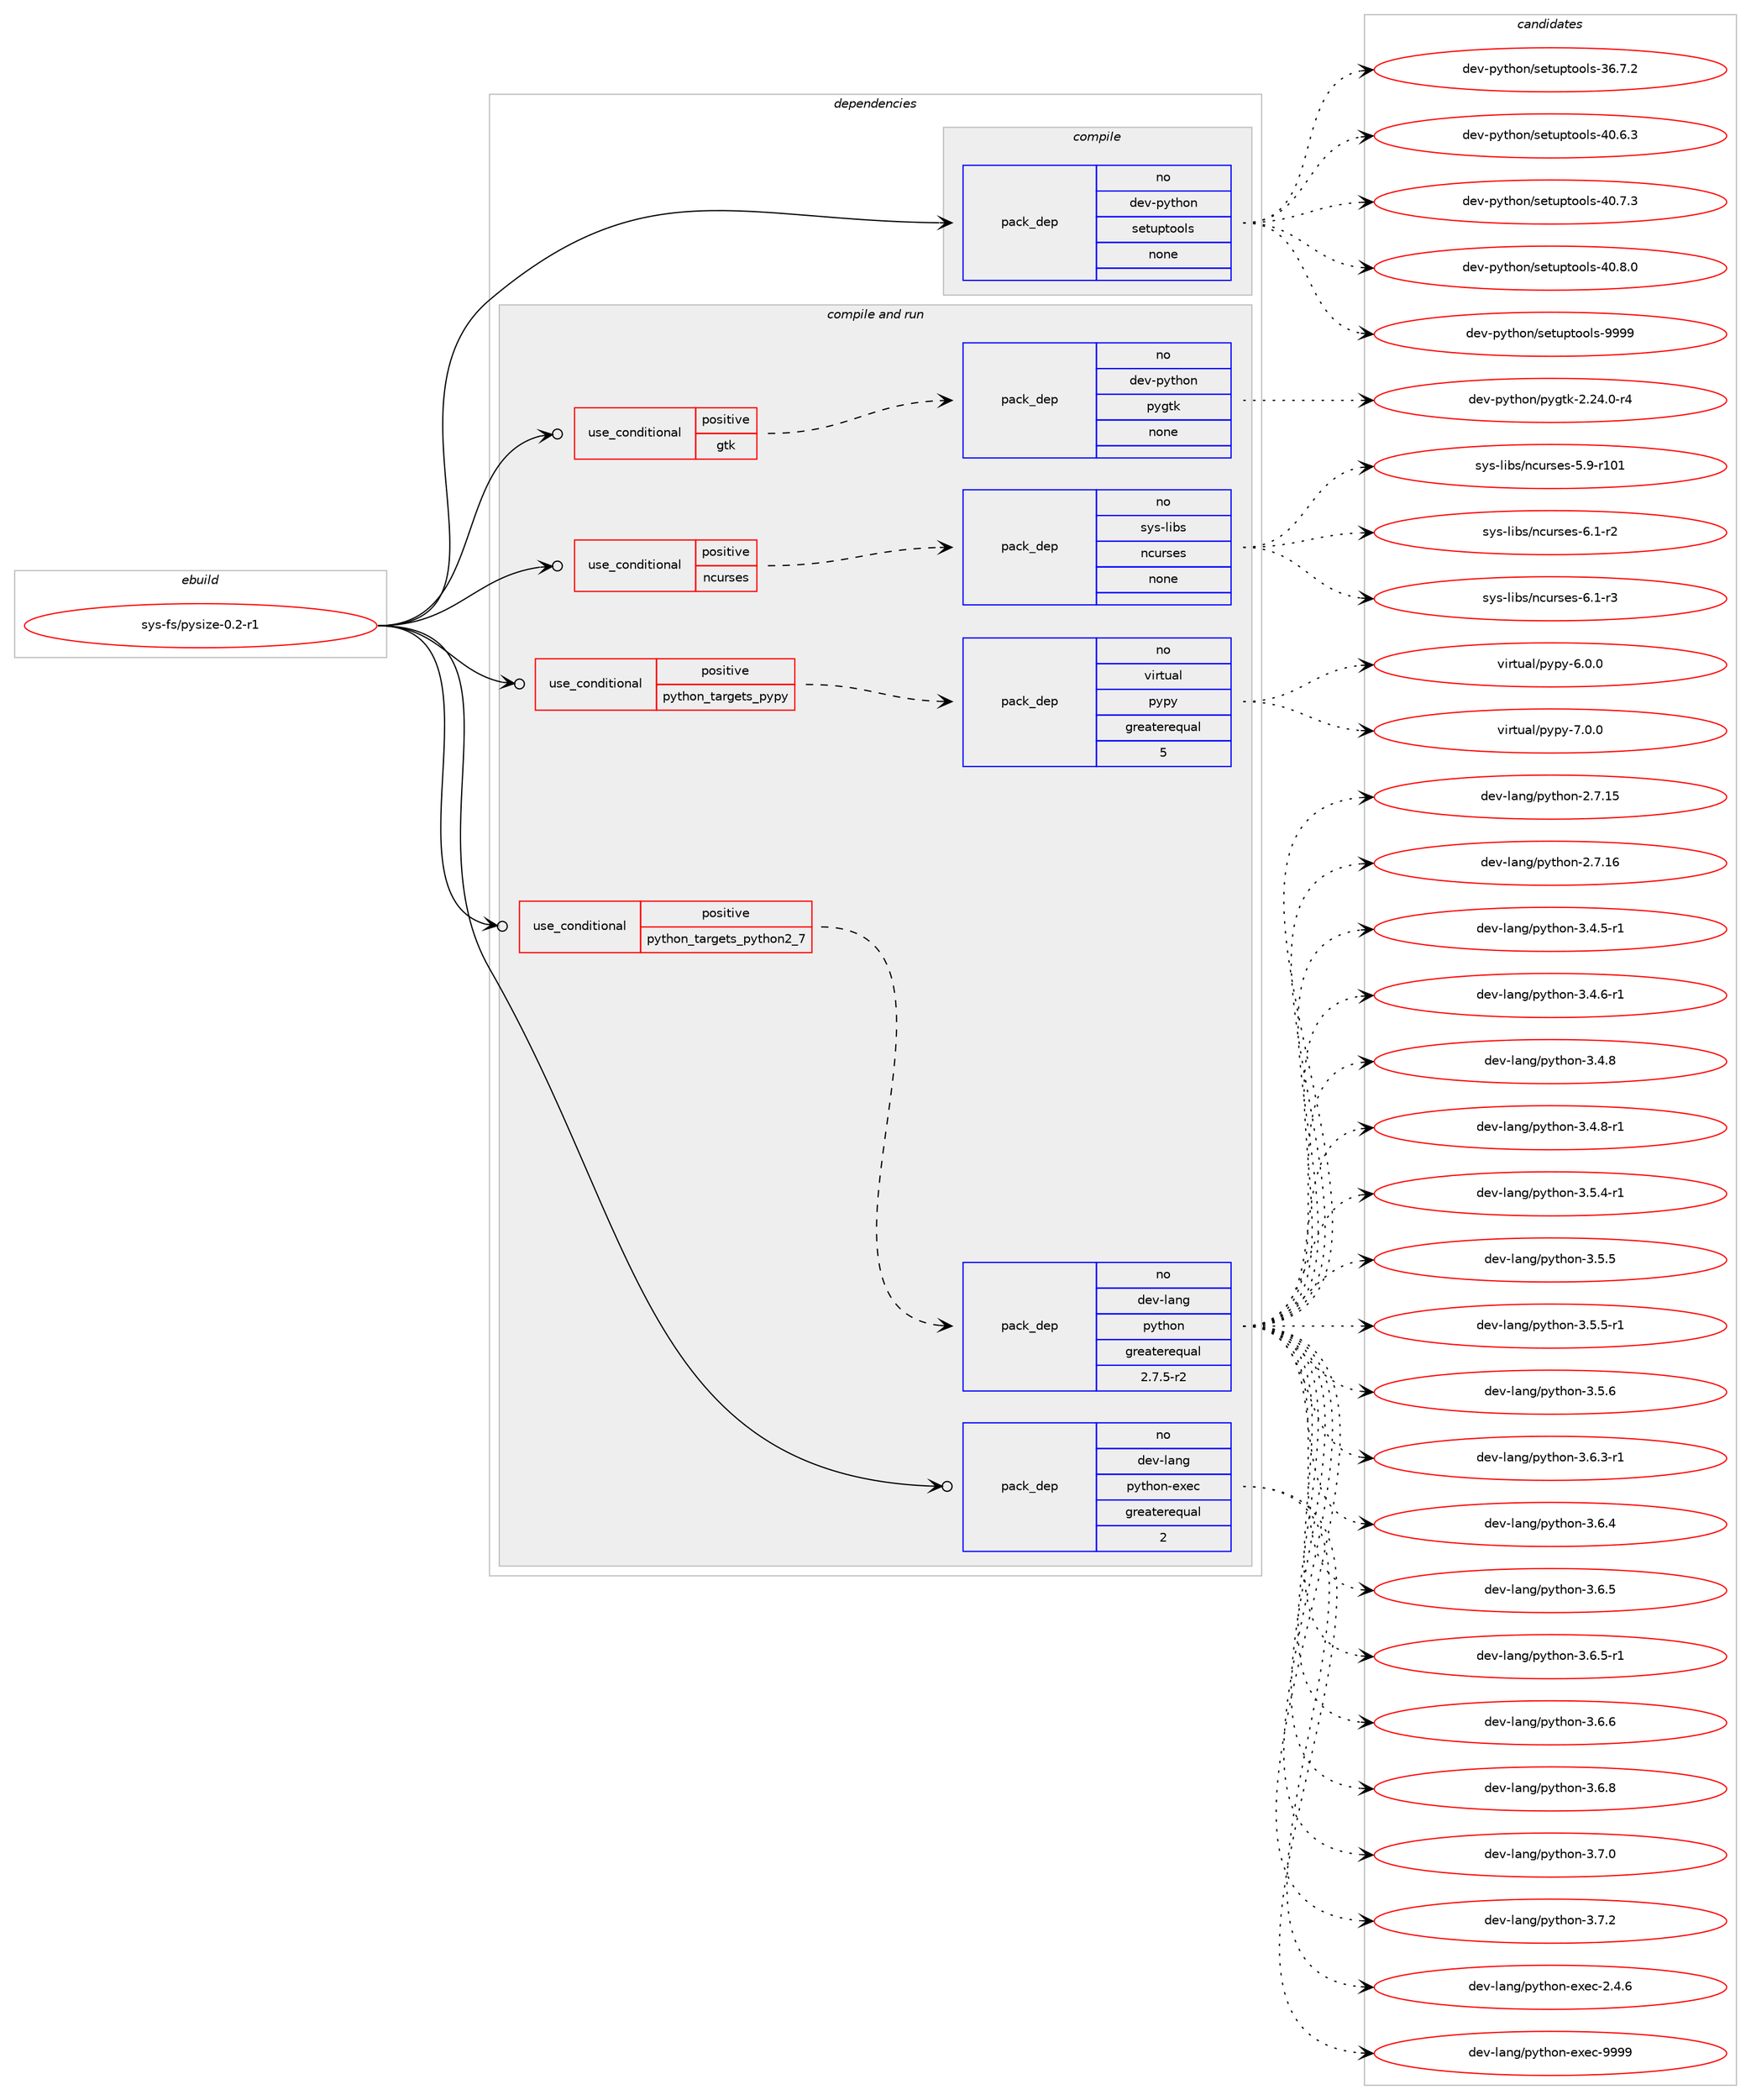 digraph prolog {

# *************
# Graph options
# *************

newrank=true;
concentrate=true;
compound=true;
graph [rankdir=LR,fontname=Helvetica,fontsize=10,ranksep=1.5];#, ranksep=2.5, nodesep=0.2];
edge  [arrowhead=vee];
node  [fontname=Helvetica,fontsize=10];

# **********
# The ebuild
# **********

subgraph cluster_leftcol {
color=gray;
rank=same;
label=<<i>ebuild</i>>;
id [label="sys-fs/pysize-0.2-r1", color=red, width=4, href="../sys-fs/pysize-0.2-r1.svg"];
}

# ****************
# The dependencies
# ****************

subgraph cluster_midcol {
color=gray;
label=<<i>dependencies</i>>;
subgraph cluster_compile {
fillcolor="#eeeeee";
style=filled;
label=<<i>compile</i>>;
subgraph pack1243477 {
dependency1732683 [label=<<TABLE BORDER="0" CELLBORDER="1" CELLSPACING="0" CELLPADDING="4" WIDTH="220"><TR><TD ROWSPAN="6" CELLPADDING="30">pack_dep</TD></TR><TR><TD WIDTH="110">no</TD></TR><TR><TD>dev-python</TD></TR><TR><TD>setuptools</TD></TR><TR><TD>none</TD></TR><TR><TD></TD></TR></TABLE>>, shape=none, color=blue];
}
id:e -> dependency1732683:w [weight=20,style="solid",arrowhead="vee"];
}
subgraph cluster_compileandrun {
fillcolor="#eeeeee";
style=filled;
label=<<i>compile and run</i>>;
subgraph cond460750 {
dependency1732684 [label=<<TABLE BORDER="0" CELLBORDER="1" CELLSPACING="0" CELLPADDING="4"><TR><TD ROWSPAN="3" CELLPADDING="10">use_conditional</TD></TR><TR><TD>positive</TD></TR><TR><TD>gtk</TD></TR></TABLE>>, shape=none, color=red];
subgraph pack1243478 {
dependency1732685 [label=<<TABLE BORDER="0" CELLBORDER="1" CELLSPACING="0" CELLPADDING="4" WIDTH="220"><TR><TD ROWSPAN="6" CELLPADDING="30">pack_dep</TD></TR><TR><TD WIDTH="110">no</TD></TR><TR><TD>dev-python</TD></TR><TR><TD>pygtk</TD></TR><TR><TD>none</TD></TR><TR><TD></TD></TR></TABLE>>, shape=none, color=blue];
}
dependency1732684:e -> dependency1732685:w [weight=20,style="dashed",arrowhead="vee"];
}
id:e -> dependency1732684:w [weight=20,style="solid",arrowhead="odotvee"];
subgraph cond460751 {
dependency1732686 [label=<<TABLE BORDER="0" CELLBORDER="1" CELLSPACING="0" CELLPADDING="4"><TR><TD ROWSPAN="3" CELLPADDING="10">use_conditional</TD></TR><TR><TD>positive</TD></TR><TR><TD>ncurses</TD></TR></TABLE>>, shape=none, color=red];
subgraph pack1243479 {
dependency1732687 [label=<<TABLE BORDER="0" CELLBORDER="1" CELLSPACING="0" CELLPADDING="4" WIDTH="220"><TR><TD ROWSPAN="6" CELLPADDING="30">pack_dep</TD></TR><TR><TD WIDTH="110">no</TD></TR><TR><TD>sys-libs</TD></TR><TR><TD>ncurses</TD></TR><TR><TD>none</TD></TR><TR><TD></TD></TR></TABLE>>, shape=none, color=blue];
}
dependency1732686:e -> dependency1732687:w [weight=20,style="dashed",arrowhead="vee"];
}
id:e -> dependency1732686:w [weight=20,style="solid",arrowhead="odotvee"];
subgraph cond460752 {
dependency1732688 [label=<<TABLE BORDER="0" CELLBORDER="1" CELLSPACING="0" CELLPADDING="4"><TR><TD ROWSPAN="3" CELLPADDING="10">use_conditional</TD></TR><TR><TD>positive</TD></TR><TR><TD>python_targets_pypy</TD></TR></TABLE>>, shape=none, color=red];
subgraph pack1243480 {
dependency1732689 [label=<<TABLE BORDER="0" CELLBORDER="1" CELLSPACING="0" CELLPADDING="4" WIDTH="220"><TR><TD ROWSPAN="6" CELLPADDING="30">pack_dep</TD></TR><TR><TD WIDTH="110">no</TD></TR><TR><TD>virtual</TD></TR><TR><TD>pypy</TD></TR><TR><TD>greaterequal</TD></TR><TR><TD>5</TD></TR></TABLE>>, shape=none, color=blue];
}
dependency1732688:e -> dependency1732689:w [weight=20,style="dashed",arrowhead="vee"];
}
id:e -> dependency1732688:w [weight=20,style="solid",arrowhead="odotvee"];
subgraph cond460753 {
dependency1732690 [label=<<TABLE BORDER="0" CELLBORDER="1" CELLSPACING="0" CELLPADDING="4"><TR><TD ROWSPAN="3" CELLPADDING="10">use_conditional</TD></TR><TR><TD>positive</TD></TR><TR><TD>python_targets_python2_7</TD></TR></TABLE>>, shape=none, color=red];
subgraph pack1243481 {
dependency1732691 [label=<<TABLE BORDER="0" CELLBORDER="1" CELLSPACING="0" CELLPADDING="4" WIDTH="220"><TR><TD ROWSPAN="6" CELLPADDING="30">pack_dep</TD></TR><TR><TD WIDTH="110">no</TD></TR><TR><TD>dev-lang</TD></TR><TR><TD>python</TD></TR><TR><TD>greaterequal</TD></TR><TR><TD>2.7.5-r2</TD></TR></TABLE>>, shape=none, color=blue];
}
dependency1732690:e -> dependency1732691:w [weight=20,style="dashed",arrowhead="vee"];
}
id:e -> dependency1732690:w [weight=20,style="solid",arrowhead="odotvee"];
subgraph pack1243482 {
dependency1732692 [label=<<TABLE BORDER="0" CELLBORDER="1" CELLSPACING="0" CELLPADDING="4" WIDTH="220"><TR><TD ROWSPAN="6" CELLPADDING="30">pack_dep</TD></TR><TR><TD WIDTH="110">no</TD></TR><TR><TD>dev-lang</TD></TR><TR><TD>python-exec</TD></TR><TR><TD>greaterequal</TD></TR><TR><TD>2</TD></TR></TABLE>>, shape=none, color=blue];
}
id:e -> dependency1732692:w [weight=20,style="solid",arrowhead="odotvee"];
}
subgraph cluster_run {
fillcolor="#eeeeee";
style=filled;
label=<<i>run</i>>;
}
}

# **************
# The candidates
# **************

subgraph cluster_choices {
rank=same;
color=gray;
label=<<i>candidates</i>>;

subgraph choice1243477 {
color=black;
nodesep=1;
choice100101118451121211161041111104711510111611711211611111110811545515446554650 [label="dev-python/setuptools-36.7.2", color=red, width=4,href="../dev-python/setuptools-36.7.2.svg"];
choice100101118451121211161041111104711510111611711211611111110811545524846544651 [label="dev-python/setuptools-40.6.3", color=red, width=4,href="../dev-python/setuptools-40.6.3.svg"];
choice100101118451121211161041111104711510111611711211611111110811545524846554651 [label="dev-python/setuptools-40.7.3", color=red, width=4,href="../dev-python/setuptools-40.7.3.svg"];
choice100101118451121211161041111104711510111611711211611111110811545524846564648 [label="dev-python/setuptools-40.8.0", color=red, width=4,href="../dev-python/setuptools-40.8.0.svg"];
choice10010111845112121116104111110471151011161171121161111111081154557575757 [label="dev-python/setuptools-9999", color=red, width=4,href="../dev-python/setuptools-9999.svg"];
dependency1732683:e -> choice100101118451121211161041111104711510111611711211611111110811545515446554650:w [style=dotted,weight="100"];
dependency1732683:e -> choice100101118451121211161041111104711510111611711211611111110811545524846544651:w [style=dotted,weight="100"];
dependency1732683:e -> choice100101118451121211161041111104711510111611711211611111110811545524846554651:w [style=dotted,weight="100"];
dependency1732683:e -> choice100101118451121211161041111104711510111611711211611111110811545524846564648:w [style=dotted,weight="100"];
dependency1732683:e -> choice10010111845112121116104111110471151011161171121161111111081154557575757:w [style=dotted,weight="100"];
}
subgraph choice1243478 {
color=black;
nodesep=1;
choice1001011184511212111610411111047112121103116107455046505246484511452 [label="dev-python/pygtk-2.24.0-r4", color=red, width=4,href="../dev-python/pygtk-2.24.0-r4.svg"];
dependency1732685:e -> choice1001011184511212111610411111047112121103116107455046505246484511452:w [style=dotted,weight="100"];
}
subgraph choice1243479 {
color=black;
nodesep=1;
choice115121115451081059811547110991171141151011154553465745114494849 [label="sys-libs/ncurses-5.9-r101", color=red, width=4,href="../sys-libs/ncurses-5.9-r101.svg"];
choice11512111545108105981154711099117114115101115455446494511450 [label="sys-libs/ncurses-6.1-r2", color=red, width=4,href="../sys-libs/ncurses-6.1-r2.svg"];
choice11512111545108105981154711099117114115101115455446494511451 [label="sys-libs/ncurses-6.1-r3", color=red, width=4,href="../sys-libs/ncurses-6.1-r3.svg"];
dependency1732687:e -> choice115121115451081059811547110991171141151011154553465745114494849:w [style=dotted,weight="100"];
dependency1732687:e -> choice11512111545108105981154711099117114115101115455446494511450:w [style=dotted,weight="100"];
dependency1732687:e -> choice11512111545108105981154711099117114115101115455446494511451:w [style=dotted,weight="100"];
}
subgraph choice1243480 {
color=black;
nodesep=1;
choice1181051141161179710847112121112121455446484648 [label="virtual/pypy-6.0.0", color=red, width=4,href="../virtual/pypy-6.0.0.svg"];
choice1181051141161179710847112121112121455546484648 [label="virtual/pypy-7.0.0", color=red, width=4,href="../virtual/pypy-7.0.0.svg"];
dependency1732689:e -> choice1181051141161179710847112121112121455446484648:w [style=dotted,weight="100"];
dependency1732689:e -> choice1181051141161179710847112121112121455546484648:w [style=dotted,weight="100"];
}
subgraph choice1243481 {
color=black;
nodesep=1;
choice10010111845108971101034711212111610411111045504655464953 [label="dev-lang/python-2.7.15", color=red, width=4,href="../dev-lang/python-2.7.15.svg"];
choice10010111845108971101034711212111610411111045504655464954 [label="dev-lang/python-2.7.16", color=red, width=4,href="../dev-lang/python-2.7.16.svg"];
choice1001011184510897110103471121211161041111104551465246534511449 [label="dev-lang/python-3.4.5-r1", color=red, width=4,href="../dev-lang/python-3.4.5-r1.svg"];
choice1001011184510897110103471121211161041111104551465246544511449 [label="dev-lang/python-3.4.6-r1", color=red, width=4,href="../dev-lang/python-3.4.6-r1.svg"];
choice100101118451089711010347112121116104111110455146524656 [label="dev-lang/python-3.4.8", color=red, width=4,href="../dev-lang/python-3.4.8.svg"];
choice1001011184510897110103471121211161041111104551465246564511449 [label="dev-lang/python-3.4.8-r1", color=red, width=4,href="../dev-lang/python-3.4.8-r1.svg"];
choice1001011184510897110103471121211161041111104551465346524511449 [label="dev-lang/python-3.5.4-r1", color=red, width=4,href="../dev-lang/python-3.5.4-r1.svg"];
choice100101118451089711010347112121116104111110455146534653 [label="dev-lang/python-3.5.5", color=red, width=4,href="../dev-lang/python-3.5.5.svg"];
choice1001011184510897110103471121211161041111104551465346534511449 [label="dev-lang/python-3.5.5-r1", color=red, width=4,href="../dev-lang/python-3.5.5-r1.svg"];
choice100101118451089711010347112121116104111110455146534654 [label="dev-lang/python-3.5.6", color=red, width=4,href="../dev-lang/python-3.5.6.svg"];
choice1001011184510897110103471121211161041111104551465446514511449 [label="dev-lang/python-3.6.3-r1", color=red, width=4,href="../dev-lang/python-3.6.3-r1.svg"];
choice100101118451089711010347112121116104111110455146544652 [label="dev-lang/python-3.6.4", color=red, width=4,href="../dev-lang/python-3.6.4.svg"];
choice100101118451089711010347112121116104111110455146544653 [label="dev-lang/python-3.6.5", color=red, width=4,href="../dev-lang/python-3.6.5.svg"];
choice1001011184510897110103471121211161041111104551465446534511449 [label="dev-lang/python-3.6.5-r1", color=red, width=4,href="../dev-lang/python-3.6.5-r1.svg"];
choice100101118451089711010347112121116104111110455146544654 [label="dev-lang/python-3.6.6", color=red, width=4,href="../dev-lang/python-3.6.6.svg"];
choice100101118451089711010347112121116104111110455146544656 [label="dev-lang/python-3.6.8", color=red, width=4,href="../dev-lang/python-3.6.8.svg"];
choice100101118451089711010347112121116104111110455146554648 [label="dev-lang/python-3.7.0", color=red, width=4,href="../dev-lang/python-3.7.0.svg"];
choice100101118451089711010347112121116104111110455146554650 [label="dev-lang/python-3.7.2", color=red, width=4,href="../dev-lang/python-3.7.2.svg"];
dependency1732691:e -> choice10010111845108971101034711212111610411111045504655464953:w [style=dotted,weight="100"];
dependency1732691:e -> choice10010111845108971101034711212111610411111045504655464954:w [style=dotted,weight="100"];
dependency1732691:e -> choice1001011184510897110103471121211161041111104551465246534511449:w [style=dotted,weight="100"];
dependency1732691:e -> choice1001011184510897110103471121211161041111104551465246544511449:w [style=dotted,weight="100"];
dependency1732691:e -> choice100101118451089711010347112121116104111110455146524656:w [style=dotted,weight="100"];
dependency1732691:e -> choice1001011184510897110103471121211161041111104551465246564511449:w [style=dotted,weight="100"];
dependency1732691:e -> choice1001011184510897110103471121211161041111104551465346524511449:w [style=dotted,weight="100"];
dependency1732691:e -> choice100101118451089711010347112121116104111110455146534653:w [style=dotted,weight="100"];
dependency1732691:e -> choice1001011184510897110103471121211161041111104551465346534511449:w [style=dotted,weight="100"];
dependency1732691:e -> choice100101118451089711010347112121116104111110455146534654:w [style=dotted,weight="100"];
dependency1732691:e -> choice1001011184510897110103471121211161041111104551465446514511449:w [style=dotted,weight="100"];
dependency1732691:e -> choice100101118451089711010347112121116104111110455146544652:w [style=dotted,weight="100"];
dependency1732691:e -> choice100101118451089711010347112121116104111110455146544653:w [style=dotted,weight="100"];
dependency1732691:e -> choice1001011184510897110103471121211161041111104551465446534511449:w [style=dotted,weight="100"];
dependency1732691:e -> choice100101118451089711010347112121116104111110455146544654:w [style=dotted,weight="100"];
dependency1732691:e -> choice100101118451089711010347112121116104111110455146544656:w [style=dotted,weight="100"];
dependency1732691:e -> choice100101118451089711010347112121116104111110455146554648:w [style=dotted,weight="100"];
dependency1732691:e -> choice100101118451089711010347112121116104111110455146554650:w [style=dotted,weight="100"];
}
subgraph choice1243482 {
color=black;
nodesep=1;
choice1001011184510897110103471121211161041111104510112010199455046524654 [label="dev-lang/python-exec-2.4.6", color=red, width=4,href="../dev-lang/python-exec-2.4.6.svg"];
choice10010111845108971101034711212111610411111045101120101994557575757 [label="dev-lang/python-exec-9999", color=red, width=4,href="../dev-lang/python-exec-9999.svg"];
dependency1732692:e -> choice1001011184510897110103471121211161041111104510112010199455046524654:w [style=dotted,weight="100"];
dependency1732692:e -> choice10010111845108971101034711212111610411111045101120101994557575757:w [style=dotted,weight="100"];
}
}

}
